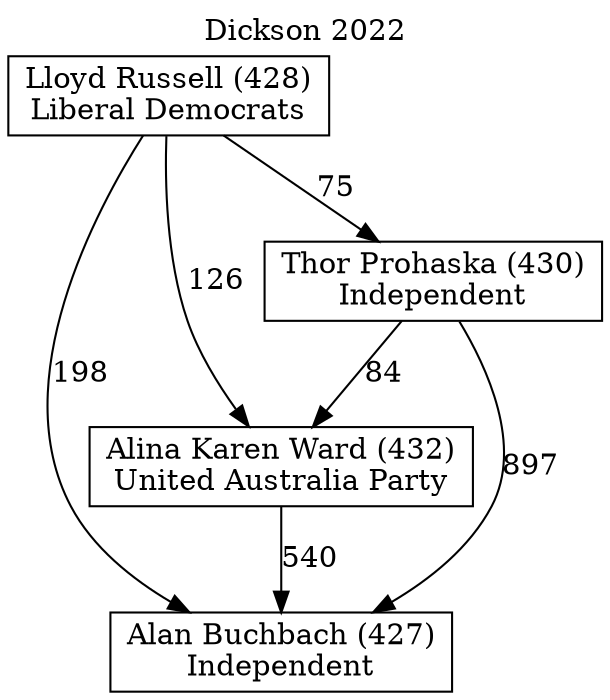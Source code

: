 // House preference flow
digraph "Alan Buchbach (427)_Dickson_2022" {
	graph [label="Dickson 2022" labelloc=t mclimit=10]
	node [shape=box]
	"Alan Buchbach (427)" [label="Alan Buchbach (427)
Independent"]
	"Alina Karen Ward (432)" [label="Alina Karen Ward (432)
United Australia Party"]
	"Thor Prohaska (430)" [label="Thor Prohaska (430)
Independent"]
	"Lloyd Russell (428)" [label="Lloyd Russell (428)
Liberal Democrats"]
	"Alina Karen Ward (432)" -> "Alan Buchbach (427)" [label=540]
	"Thor Prohaska (430)" -> "Alina Karen Ward (432)" [label=84]
	"Lloyd Russell (428)" -> "Thor Prohaska (430)" [label=75]
	"Thor Prohaska (430)" -> "Alan Buchbach (427)" [label=897]
	"Lloyd Russell (428)" -> "Alan Buchbach (427)" [label=198]
	"Lloyd Russell (428)" -> "Alina Karen Ward (432)" [label=126]
}
